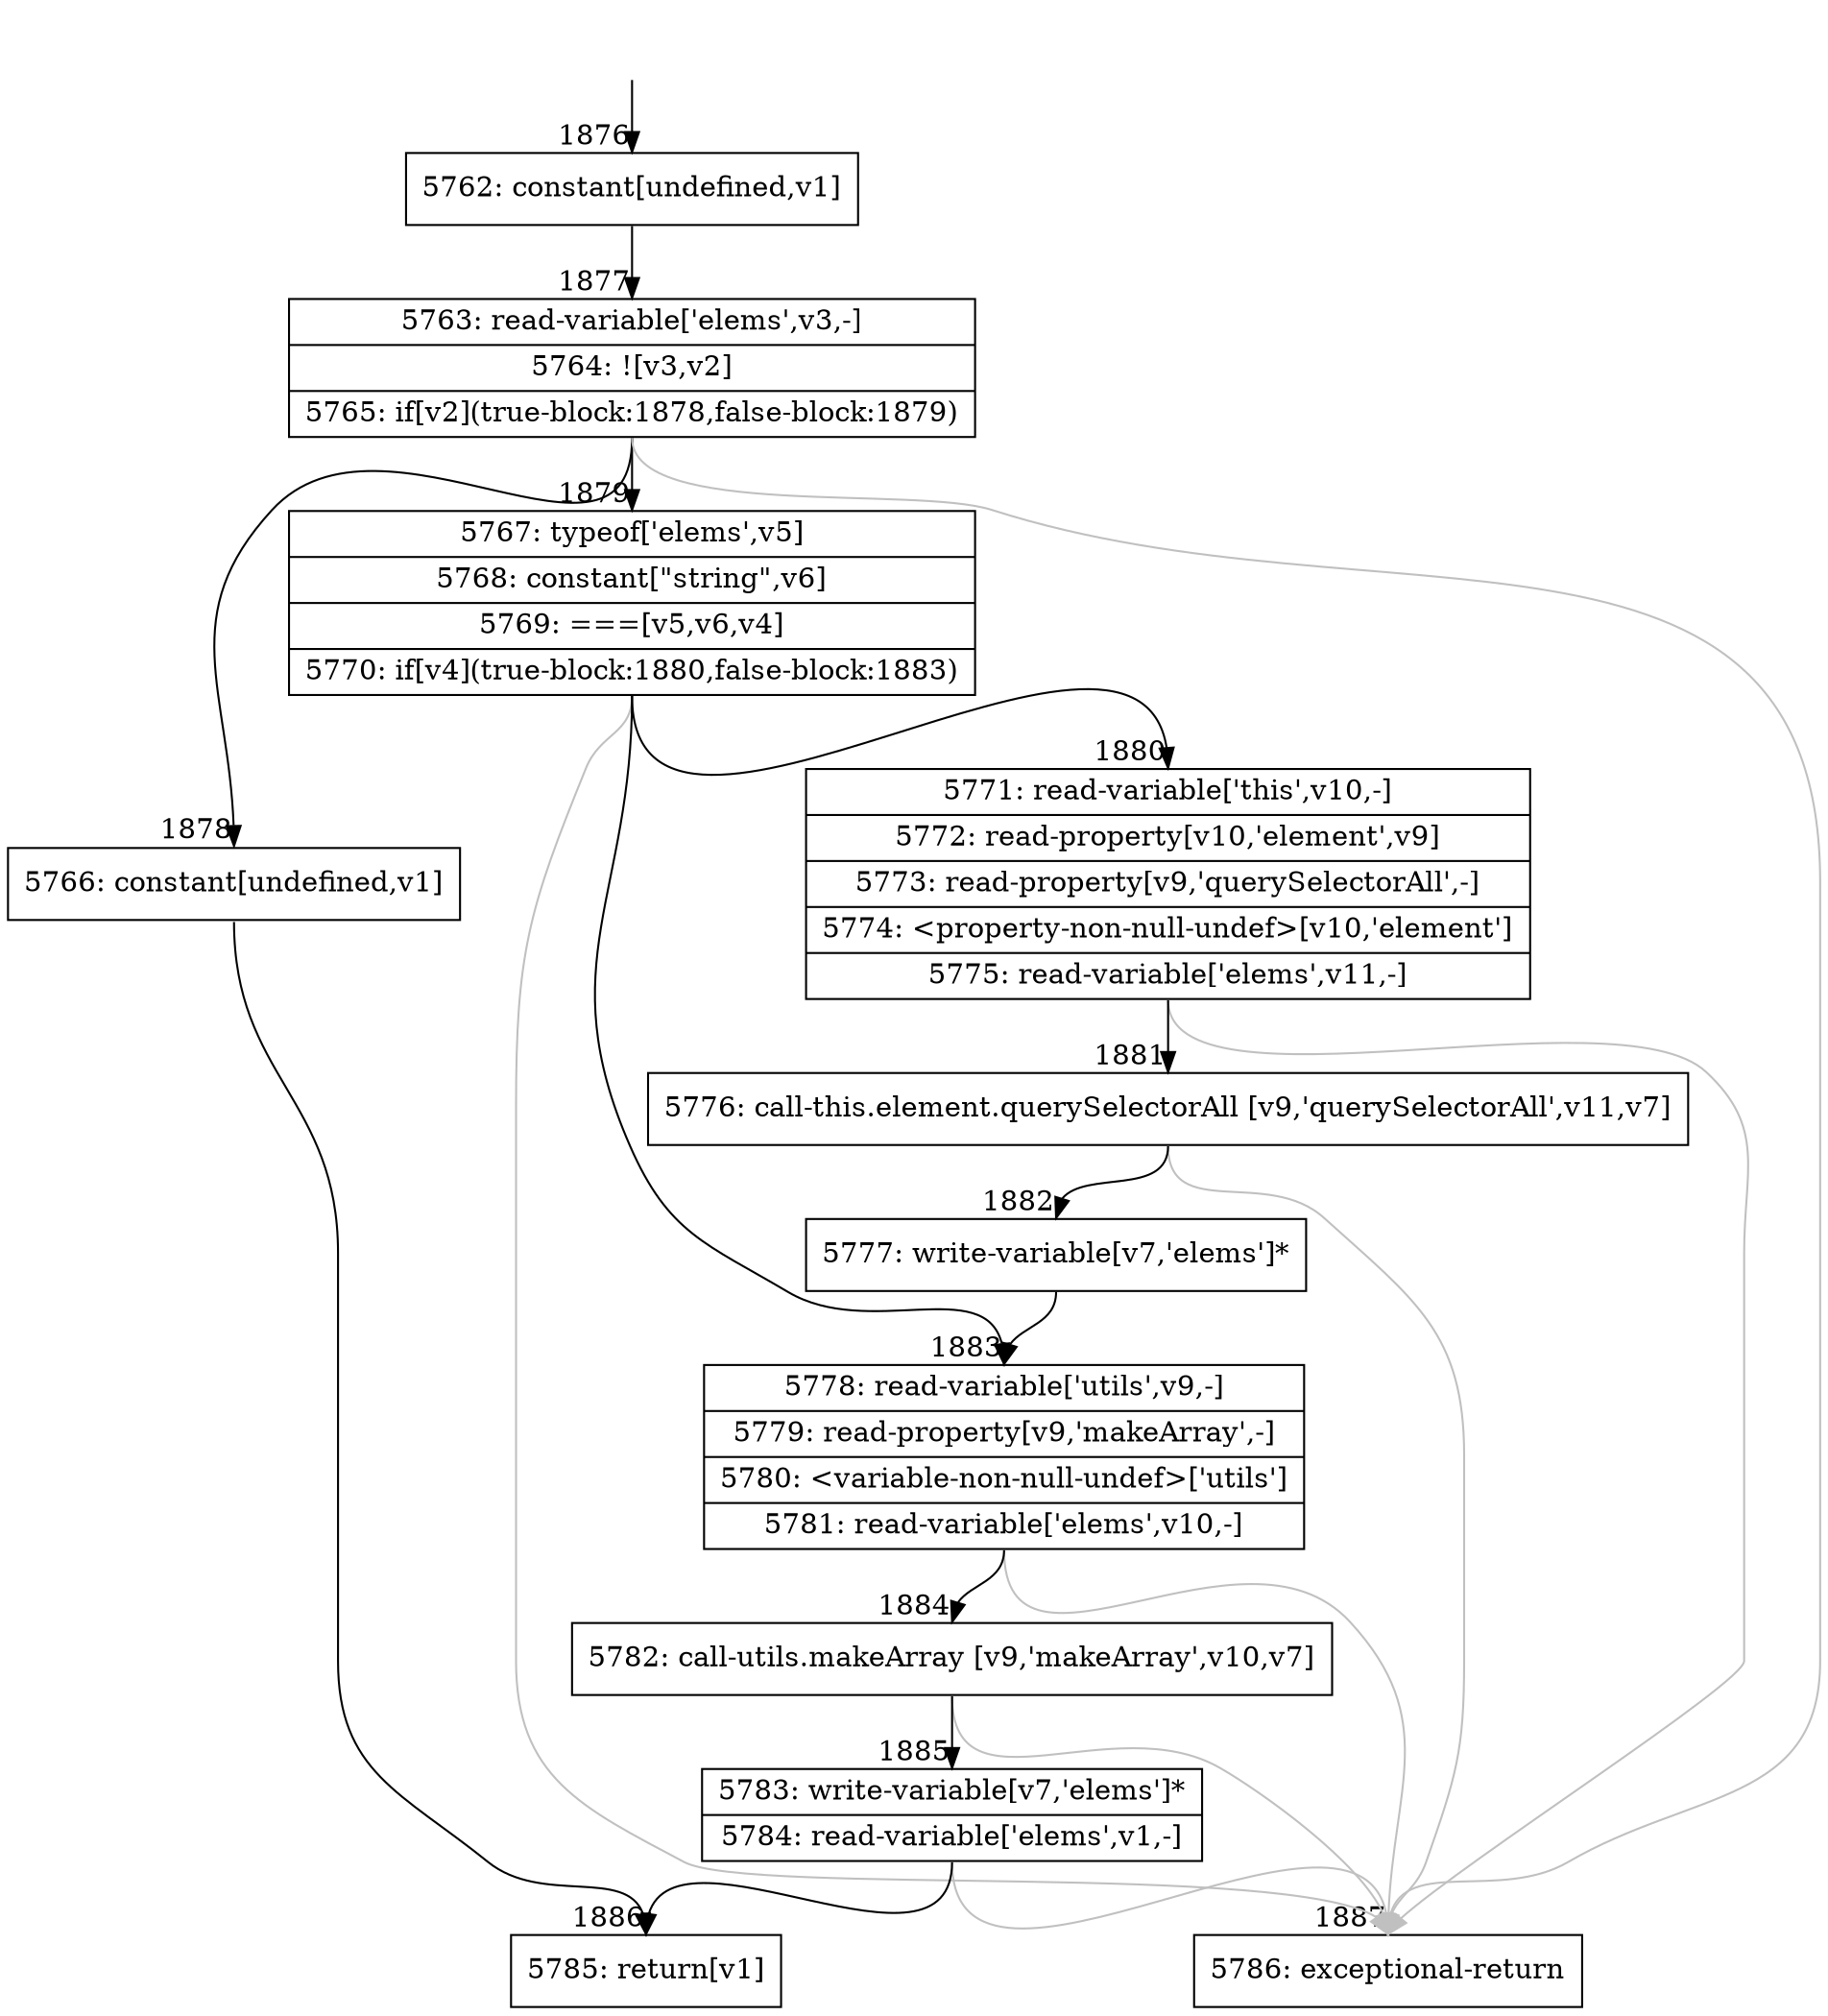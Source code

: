 digraph {
rankdir="TD"
BB_entry170[shape=none,label=""];
BB_entry170 -> BB1876 [tailport=s, headport=n, headlabel="    1876"]
BB1876 [shape=record label="{5762: constant[undefined,v1]}" ] 
BB1876 -> BB1877 [tailport=s, headport=n, headlabel="      1877"]
BB1877 [shape=record label="{5763: read-variable['elems',v3,-]|5764: ![v3,v2]|5765: if[v2](true-block:1878,false-block:1879)}" ] 
BB1877 -> BB1878 [tailport=s, headport=n, headlabel="      1878"]
BB1877 -> BB1879 [tailport=s, headport=n, headlabel="      1879"]
BB1877 -> BB1887 [tailport=s, headport=n, color=gray, headlabel="      1887"]
BB1878 [shape=record label="{5766: constant[undefined,v1]}" ] 
BB1878 -> BB1886 [tailport=s, headport=n, headlabel="      1886"]
BB1879 [shape=record label="{5767: typeof['elems',v5]|5768: constant[\"string\",v6]|5769: ===[v5,v6,v4]|5770: if[v4](true-block:1880,false-block:1883)}" ] 
BB1879 -> BB1880 [tailport=s, headport=n, headlabel="      1880"]
BB1879 -> BB1883 [tailport=s, headport=n, headlabel="      1883"]
BB1879 -> BB1887 [tailport=s, headport=n, color=gray]
BB1880 [shape=record label="{5771: read-variable['this',v10,-]|5772: read-property[v10,'element',v9]|5773: read-property[v9,'querySelectorAll',-]|5774: \<property-non-null-undef\>[v10,'element']|5775: read-variable['elems',v11,-]}" ] 
BB1880 -> BB1881 [tailport=s, headport=n, headlabel="      1881"]
BB1880 -> BB1887 [tailport=s, headport=n, color=gray]
BB1881 [shape=record label="{5776: call-this.element.querySelectorAll [v9,'querySelectorAll',v11,v7]}" ] 
BB1881 -> BB1882 [tailport=s, headport=n, headlabel="      1882"]
BB1881 -> BB1887 [tailport=s, headport=n, color=gray]
BB1882 [shape=record label="{5777: write-variable[v7,'elems']*}" ] 
BB1882 -> BB1883 [tailport=s, headport=n]
BB1883 [shape=record label="{5778: read-variable['utils',v9,-]|5779: read-property[v9,'makeArray',-]|5780: \<variable-non-null-undef\>['utils']|5781: read-variable['elems',v10,-]}" ] 
BB1883 -> BB1884 [tailport=s, headport=n, headlabel="      1884"]
BB1883 -> BB1887 [tailport=s, headport=n, color=gray]
BB1884 [shape=record label="{5782: call-utils.makeArray [v9,'makeArray',v10,v7]}" ] 
BB1884 -> BB1885 [tailport=s, headport=n, headlabel="      1885"]
BB1884 -> BB1887 [tailport=s, headport=n, color=gray]
BB1885 [shape=record label="{5783: write-variable[v7,'elems']*|5784: read-variable['elems',v1,-]}" ] 
BB1885 -> BB1886 [tailport=s, headport=n]
BB1885 -> BB1887 [tailport=s, headport=n, color=gray]
BB1886 [shape=record label="{5785: return[v1]}" ] 
BB1887 [shape=record label="{5786: exceptional-return}" ] 
//#$~ 2604
}

